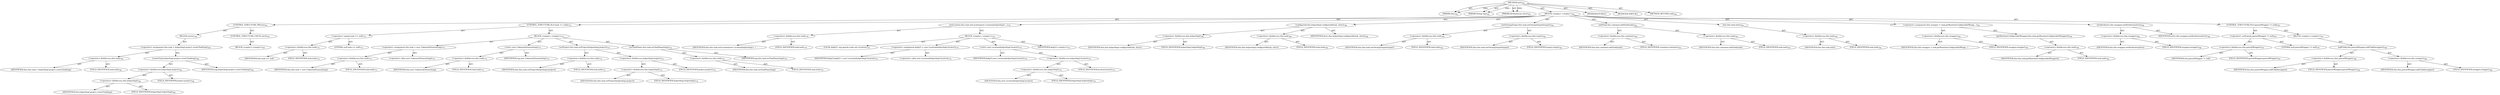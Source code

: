 digraph "init" {  
"111669149717" [label = <(METHOD,init)<SUB>764</SUB>> ]
"115964117066" [label = <(PARAM,this)<SUB>764</SUB>> ]
"115964117067" [label = <(PARAM,String tag)<SUB>764</SUB>> ]
"115964117068" [label = <(PARAM,AttributeList attrs)<SUB>764</SUB>> ]
"25769803887" [label = <(BLOCK,&lt;empty&gt;,&lt;empty&gt;)<SUB>764</SUB>> ]
"47244640323" [label = <(CONTROL_STRUCTURE,TRY,try)<SUB>765</SUB>> ]
"25769803888" [label = <(BLOCK,try,try)<SUB>765</SUB>> ]
"30064771513" [label = <(&lt;operator&gt;.assignment,this.task = helperImpl.project.createTask(tag))<SUB>766</SUB>> ]
"30064771514" [label = <(&lt;operator&gt;.fieldAccess,this.task)<SUB>766</SUB>> ]
"68719477138" [label = <(IDENTIFIER,this,this.task = helperImpl.project.createTask(tag))> ]
"55834574970" [label = <(FIELD_IDENTIFIER,task,task)<SUB>766</SUB>> ]
"30064771515" [label = <(createTask,helperImpl.project.createTask(tag))<SUB>766</SUB>> ]
"30064771516" [label = <(&lt;operator&gt;.fieldAccess,helperImpl.project)<SUB>766</SUB>> ]
"30064771517" [label = <(&lt;operator&gt;.fieldAccess,this.helperImpl)<SUB>766</SUB>> ]
"68719477139" [label = <(IDENTIFIER,this,helperImpl.project.createTask(tag))> ]
"55834574971" [label = <(FIELD_IDENTIFIER,helperImpl,helperImpl)<SUB>766</SUB>> ]
"55834574972" [label = <(FIELD_IDENTIFIER,project,project)<SUB>766</SUB>> ]
"68719477140" [label = <(IDENTIFIER,tag,helperImpl.project.createTask(tag))<SUB>766</SUB>> ]
"47244640324" [label = <(CONTROL_STRUCTURE,CATCH,catch)<SUB>767</SUB>> ]
"25769803889" [label = <(BLOCK,&lt;empty&gt;,&lt;empty&gt;)<SUB>767</SUB>> ]
"47244640325" [label = <(CONTROL_STRUCTURE,IF,if (task == null))<SUB>772</SUB>> ]
"30064771518" [label = <(&lt;operator&gt;.equals,task == null)<SUB>772</SUB>> ]
"30064771519" [label = <(&lt;operator&gt;.fieldAccess,this.task)<SUB>772</SUB>> ]
"68719477141" [label = <(IDENTIFIER,this,task == null)> ]
"55834574973" [label = <(FIELD_IDENTIFIER,task,task)<SUB>772</SUB>> ]
"90194313289" [label = <(LITERAL,null,task == null)<SUB>772</SUB>> ]
"25769803890" [label = <(BLOCK,&lt;empty&gt;,&lt;empty&gt;)<SUB>772</SUB>> ]
"30064771520" [label = <(&lt;operator&gt;.assignment,this.task = new UnknownElement(tag))<SUB>773</SUB>> ]
"30064771521" [label = <(&lt;operator&gt;.fieldAccess,this.task)<SUB>773</SUB>> ]
"68719477142" [label = <(IDENTIFIER,this,this.task = new UnknownElement(tag))> ]
"55834574974" [label = <(FIELD_IDENTIFIER,task,task)<SUB>773</SUB>> ]
"30064771522" [label = <(&lt;operator&gt;.alloc,new UnknownElement(tag))<SUB>773</SUB>> ]
"30064771523" [label = <(&lt;init&gt;,new UnknownElement(tag))<SUB>773</SUB>> ]
"30064771524" [label = <(&lt;operator&gt;.fieldAccess,this.task)<SUB>773</SUB>> ]
"68719477143" [label = <(IDENTIFIER,this,new UnknownElement(tag))> ]
"55834574975" [label = <(FIELD_IDENTIFIER,task,task)<SUB>773</SUB>> ]
"68719477144" [label = <(IDENTIFIER,tag,new UnknownElement(tag))<SUB>773</SUB>> ]
"30064771525" [label = <(setProject,this.task.setProject(helperImpl.project))<SUB>774</SUB>> ]
"30064771526" [label = <(&lt;operator&gt;.fieldAccess,this.task)<SUB>774</SUB>> ]
"68719477145" [label = <(IDENTIFIER,this,this.task.setProject(helperImpl.project))> ]
"55834574976" [label = <(FIELD_IDENTIFIER,task,task)<SUB>774</SUB>> ]
"30064771527" [label = <(&lt;operator&gt;.fieldAccess,helperImpl.project)<SUB>774</SUB>> ]
"30064771528" [label = <(&lt;operator&gt;.fieldAccess,this.helperImpl)<SUB>774</SUB>> ]
"68719477146" [label = <(IDENTIFIER,this,this.task.setProject(helperImpl.project))> ]
"55834574977" [label = <(FIELD_IDENTIFIER,helperImpl,helperImpl)<SUB>774</SUB>> ]
"55834574978" [label = <(FIELD_IDENTIFIER,project,project)<SUB>774</SUB>> ]
"30064771529" [label = <(setTaskName,this.task.setTaskName(tag))<SUB>776</SUB>> ]
"30064771530" [label = <(&lt;operator&gt;.fieldAccess,this.task)<SUB>776</SUB>> ]
"68719477147" [label = <(IDENTIFIER,this,this.task.setTaskName(tag))> ]
"55834574979" [label = <(FIELD_IDENTIFIER,task,task)<SUB>776</SUB>> ]
"68719477148" [label = <(IDENTIFIER,tag,this.task.setTaskName(tag))<SUB>776</SUB>> ]
"30064771531" [label = <(setLocation,this.task.setLocation(new Location(helperImpl.l...)<SUB>779</SUB>> ]
"30064771532" [label = <(&lt;operator&gt;.fieldAccess,this.task)<SUB>779</SUB>> ]
"68719477149" [label = <(IDENTIFIER,this,this.task.setLocation(new Location(helperImpl.l...)> ]
"55834574980" [label = <(FIELD_IDENTIFIER,task,task)<SUB>779</SUB>> ]
"25769803891" [label = <(BLOCK,&lt;empty&gt;,&lt;empty&gt;)<SUB>779</SUB>> ]
"94489280567" [label = <(LOCAL,$obj23: org.apache.tools.ant.Location)<SUB>779</SUB>> ]
"30064771533" [label = <(&lt;operator&gt;.assignment,$obj23 = new Location(helperImpl.locator))<SUB>779</SUB>> ]
"68719477150" [label = <(IDENTIFIER,$obj23,$obj23 = new Location(helperImpl.locator))<SUB>779</SUB>> ]
"30064771534" [label = <(&lt;operator&gt;.alloc,new Location(helperImpl.locator))<SUB>779</SUB>> ]
"30064771535" [label = <(&lt;init&gt;,new Location(helperImpl.locator))<SUB>779</SUB>> ]
"68719477151" [label = <(IDENTIFIER,$obj23,new Location(helperImpl.locator))<SUB>779</SUB>> ]
"30064771536" [label = <(&lt;operator&gt;.fieldAccess,helperImpl.locator)<SUB>779</SUB>> ]
"30064771537" [label = <(&lt;operator&gt;.fieldAccess,this.helperImpl)<SUB>779</SUB>> ]
"68719477152" [label = <(IDENTIFIER,this,new Location(helperImpl.locator))> ]
"55834574981" [label = <(FIELD_IDENTIFIER,helperImpl,helperImpl)<SUB>779</SUB>> ]
"55834574982" [label = <(FIELD_IDENTIFIER,locator,locator)<SUB>779</SUB>> ]
"68719477153" [label = <(IDENTIFIER,$obj23,&lt;empty&gt;)<SUB>779</SUB>> ]
"30064771538" [label = <(configureId,this.helperImpl.configureId(task, attrs))<SUB>780</SUB>> ]
"30064771539" [label = <(&lt;operator&gt;.fieldAccess,this.helperImpl)<SUB>780</SUB>> ]
"68719477154" [label = <(IDENTIFIER,this,this.helperImpl.configureId(task, attrs))> ]
"55834574983" [label = <(FIELD_IDENTIFIER,helperImpl,helperImpl)<SUB>780</SUB>> ]
"30064771540" [label = <(&lt;operator&gt;.fieldAccess,this.task)<SUB>780</SUB>> ]
"68719477155" [label = <(IDENTIFIER,this,this.helperImpl.configureId(task, attrs))> ]
"55834574984" [label = <(FIELD_IDENTIFIER,task,task)<SUB>780</SUB>> ]
"68719477156" [label = <(IDENTIFIER,attrs,this.helperImpl.configureId(task, attrs))<SUB>780</SUB>> ]
"30064771541" [label = <(setOwningTarget,this.task.setOwningTarget(target))<SUB>782</SUB>> ]
"30064771542" [label = <(&lt;operator&gt;.fieldAccess,this.task)<SUB>782</SUB>> ]
"68719477157" [label = <(IDENTIFIER,this,this.task.setOwningTarget(target))> ]
"55834574985" [label = <(FIELD_IDENTIFIER,task,task)<SUB>782</SUB>> ]
"30064771543" [label = <(&lt;operator&gt;.fieldAccess,this.target)<SUB>782</SUB>> ]
"68719477158" [label = <(IDENTIFIER,this,this.task.setOwningTarget(target))> ]
"55834574986" [label = <(FIELD_IDENTIFIER,target,target)<SUB>782</SUB>> ]
"30064771544" [label = <(addTask,this.container.addTask(task))<SUB>783</SUB>> ]
"30064771545" [label = <(&lt;operator&gt;.fieldAccess,this.container)<SUB>783</SUB>> ]
"68719477159" [label = <(IDENTIFIER,this,this.container.addTask(task))> ]
"55834574987" [label = <(FIELD_IDENTIFIER,container,container)<SUB>783</SUB>> ]
"30064771546" [label = <(&lt;operator&gt;.fieldAccess,this.task)<SUB>783</SUB>> ]
"68719477160" [label = <(IDENTIFIER,this,this.container.addTask(task))> ]
"55834574988" [label = <(FIELD_IDENTIFIER,task,task)<SUB>783</SUB>> ]
"30064771547" [label = <(init,this.task.init())<SUB>784</SUB>> ]
"30064771548" [label = <(&lt;operator&gt;.fieldAccess,this.task)<SUB>784</SUB>> ]
"68719477161" [label = <(IDENTIFIER,this,this.task.init())> ]
"55834574989" [label = <(FIELD_IDENTIFIER,task,task)<SUB>784</SUB>> ]
"30064771549" [label = <(&lt;operator&gt;.assignment,this.wrapper = task.getRuntimeConfigurableWrapp...)<SUB>785</SUB>> ]
"30064771550" [label = <(&lt;operator&gt;.fieldAccess,this.wrapper)<SUB>785</SUB>> ]
"68719477162" [label = <(IDENTIFIER,this,this.wrapper = task.getRuntimeConfigurableWrapp...)> ]
"55834574990" [label = <(FIELD_IDENTIFIER,wrapper,wrapper)<SUB>785</SUB>> ]
"30064771551" [label = <(getRuntimeConfigurableWrapper,this.task.getRuntimeConfigurableWrapper())<SUB>785</SUB>> ]
"30064771552" [label = <(&lt;operator&gt;.fieldAccess,this.task)<SUB>785</SUB>> ]
"68719477163" [label = <(IDENTIFIER,this,this.task.getRuntimeConfigurableWrapper())> ]
"55834574991" [label = <(FIELD_IDENTIFIER,task,task)<SUB>785</SUB>> ]
"30064771553" [label = <(setAttributes,this.wrapper.setAttributes(attrs))<SUB>786</SUB>> ]
"30064771554" [label = <(&lt;operator&gt;.fieldAccess,this.wrapper)<SUB>786</SUB>> ]
"68719477164" [label = <(IDENTIFIER,this,this.wrapper.setAttributes(attrs))> ]
"55834574992" [label = <(FIELD_IDENTIFIER,wrapper,wrapper)<SUB>786</SUB>> ]
"68719477165" [label = <(IDENTIFIER,attrs,this.wrapper.setAttributes(attrs))<SUB>786</SUB>> ]
"47244640326" [label = <(CONTROL_STRUCTURE,IF,if (parentWrapper != null))<SUB>787</SUB>> ]
"30064771555" [label = <(&lt;operator&gt;.notEquals,parentWrapper != null)<SUB>787</SUB>> ]
"30064771556" [label = <(&lt;operator&gt;.fieldAccess,this.parentWrapper)<SUB>787</SUB>> ]
"68719477166" [label = <(IDENTIFIER,this,parentWrapper != null)> ]
"55834574993" [label = <(FIELD_IDENTIFIER,parentWrapper,parentWrapper)<SUB>787</SUB>> ]
"90194313290" [label = <(LITERAL,null,parentWrapper != null)<SUB>787</SUB>> ]
"25769803892" [label = <(BLOCK,&lt;empty&gt;,&lt;empty&gt;)<SUB>787</SUB>> ]
"30064771557" [label = <(addChild,this.parentWrapper.addChild(wrapper))<SUB>788</SUB>> ]
"30064771558" [label = <(&lt;operator&gt;.fieldAccess,this.parentWrapper)<SUB>788</SUB>> ]
"68719477167" [label = <(IDENTIFIER,this,this.parentWrapper.addChild(wrapper))> ]
"55834574994" [label = <(FIELD_IDENTIFIER,parentWrapper,parentWrapper)<SUB>788</SUB>> ]
"30064771559" [label = <(&lt;operator&gt;.fieldAccess,this.wrapper)<SUB>788</SUB>> ]
"68719477168" [label = <(IDENTIFIER,this,this.parentWrapper.addChild(wrapper))> ]
"55834574995" [label = <(FIELD_IDENTIFIER,wrapper,wrapper)<SUB>788</SUB>> ]
"133143986233" [label = <(MODIFIER,PUBLIC)> ]
"133143986234" [label = <(MODIFIER,VIRTUAL)> ]
"128849018901" [label = <(METHOD_RETURN,void)<SUB>764</SUB>> ]
  "111669149717" -> "115964117066"  [ label = "AST: "] 
  "111669149717" -> "115964117067"  [ label = "AST: "] 
  "111669149717" -> "115964117068"  [ label = "AST: "] 
  "111669149717" -> "25769803887"  [ label = "AST: "] 
  "111669149717" -> "133143986233"  [ label = "AST: "] 
  "111669149717" -> "133143986234"  [ label = "AST: "] 
  "111669149717" -> "128849018901"  [ label = "AST: "] 
  "25769803887" -> "47244640323"  [ label = "AST: "] 
  "25769803887" -> "47244640325"  [ label = "AST: "] 
  "25769803887" -> "30064771531"  [ label = "AST: "] 
  "25769803887" -> "30064771538"  [ label = "AST: "] 
  "25769803887" -> "30064771541"  [ label = "AST: "] 
  "25769803887" -> "30064771544"  [ label = "AST: "] 
  "25769803887" -> "30064771547"  [ label = "AST: "] 
  "25769803887" -> "30064771549"  [ label = "AST: "] 
  "25769803887" -> "30064771553"  [ label = "AST: "] 
  "25769803887" -> "47244640326"  [ label = "AST: "] 
  "47244640323" -> "25769803888"  [ label = "AST: "] 
  "47244640323" -> "47244640324"  [ label = "AST: "] 
  "25769803888" -> "30064771513"  [ label = "AST: "] 
  "30064771513" -> "30064771514"  [ label = "AST: "] 
  "30064771513" -> "30064771515"  [ label = "AST: "] 
  "30064771514" -> "68719477138"  [ label = "AST: "] 
  "30064771514" -> "55834574970"  [ label = "AST: "] 
  "30064771515" -> "30064771516"  [ label = "AST: "] 
  "30064771515" -> "68719477140"  [ label = "AST: "] 
  "30064771516" -> "30064771517"  [ label = "AST: "] 
  "30064771516" -> "55834574972"  [ label = "AST: "] 
  "30064771517" -> "68719477139"  [ label = "AST: "] 
  "30064771517" -> "55834574971"  [ label = "AST: "] 
  "47244640324" -> "25769803889"  [ label = "AST: "] 
  "47244640325" -> "30064771518"  [ label = "AST: "] 
  "47244640325" -> "25769803890"  [ label = "AST: "] 
  "30064771518" -> "30064771519"  [ label = "AST: "] 
  "30064771518" -> "90194313289"  [ label = "AST: "] 
  "30064771519" -> "68719477141"  [ label = "AST: "] 
  "30064771519" -> "55834574973"  [ label = "AST: "] 
  "25769803890" -> "30064771520"  [ label = "AST: "] 
  "25769803890" -> "30064771523"  [ label = "AST: "] 
  "25769803890" -> "30064771525"  [ label = "AST: "] 
  "25769803890" -> "30064771529"  [ label = "AST: "] 
  "30064771520" -> "30064771521"  [ label = "AST: "] 
  "30064771520" -> "30064771522"  [ label = "AST: "] 
  "30064771521" -> "68719477142"  [ label = "AST: "] 
  "30064771521" -> "55834574974"  [ label = "AST: "] 
  "30064771523" -> "30064771524"  [ label = "AST: "] 
  "30064771523" -> "68719477144"  [ label = "AST: "] 
  "30064771524" -> "68719477143"  [ label = "AST: "] 
  "30064771524" -> "55834574975"  [ label = "AST: "] 
  "30064771525" -> "30064771526"  [ label = "AST: "] 
  "30064771525" -> "30064771527"  [ label = "AST: "] 
  "30064771526" -> "68719477145"  [ label = "AST: "] 
  "30064771526" -> "55834574976"  [ label = "AST: "] 
  "30064771527" -> "30064771528"  [ label = "AST: "] 
  "30064771527" -> "55834574978"  [ label = "AST: "] 
  "30064771528" -> "68719477146"  [ label = "AST: "] 
  "30064771528" -> "55834574977"  [ label = "AST: "] 
  "30064771529" -> "30064771530"  [ label = "AST: "] 
  "30064771529" -> "68719477148"  [ label = "AST: "] 
  "30064771530" -> "68719477147"  [ label = "AST: "] 
  "30064771530" -> "55834574979"  [ label = "AST: "] 
  "30064771531" -> "30064771532"  [ label = "AST: "] 
  "30064771531" -> "25769803891"  [ label = "AST: "] 
  "30064771532" -> "68719477149"  [ label = "AST: "] 
  "30064771532" -> "55834574980"  [ label = "AST: "] 
  "25769803891" -> "94489280567"  [ label = "AST: "] 
  "25769803891" -> "30064771533"  [ label = "AST: "] 
  "25769803891" -> "30064771535"  [ label = "AST: "] 
  "25769803891" -> "68719477153"  [ label = "AST: "] 
  "30064771533" -> "68719477150"  [ label = "AST: "] 
  "30064771533" -> "30064771534"  [ label = "AST: "] 
  "30064771535" -> "68719477151"  [ label = "AST: "] 
  "30064771535" -> "30064771536"  [ label = "AST: "] 
  "30064771536" -> "30064771537"  [ label = "AST: "] 
  "30064771536" -> "55834574982"  [ label = "AST: "] 
  "30064771537" -> "68719477152"  [ label = "AST: "] 
  "30064771537" -> "55834574981"  [ label = "AST: "] 
  "30064771538" -> "30064771539"  [ label = "AST: "] 
  "30064771538" -> "30064771540"  [ label = "AST: "] 
  "30064771538" -> "68719477156"  [ label = "AST: "] 
  "30064771539" -> "68719477154"  [ label = "AST: "] 
  "30064771539" -> "55834574983"  [ label = "AST: "] 
  "30064771540" -> "68719477155"  [ label = "AST: "] 
  "30064771540" -> "55834574984"  [ label = "AST: "] 
  "30064771541" -> "30064771542"  [ label = "AST: "] 
  "30064771541" -> "30064771543"  [ label = "AST: "] 
  "30064771542" -> "68719477157"  [ label = "AST: "] 
  "30064771542" -> "55834574985"  [ label = "AST: "] 
  "30064771543" -> "68719477158"  [ label = "AST: "] 
  "30064771543" -> "55834574986"  [ label = "AST: "] 
  "30064771544" -> "30064771545"  [ label = "AST: "] 
  "30064771544" -> "30064771546"  [ label = "AST: "] 
  "30064771545" -> "68719477159"  [ label = "AST: "] 
  "30064771545" -> "55834574987"  [ label = "AST: "] 
  "30064771546" -> "68719477160"  [ label = "AST: "] 
  "30064771546" -> "55834574988"  [ label = "AST: "] 
  "30064771547" -> "30064771548"  [ label = "AST: "] 
  "30064771548" -> "68719477161"  [ label = "AST: "] 
  "30064771548" -> "55834574989"  [ label = "AST: "] 
  "30064771549" -> "30064771550"  [ label = "AST: "] 
  "30064771549" -> "30064771551"  [ label = "AST: "] 
  "30064771550" -> "68719477162"  [ label = "AST: "] 
  "30064771550" -> "55834574990"  [ label = "AST: "] 
  "30064771551" -> "30064771552"  [ label = "AST: "] 
  "30064771552" -> "68719477163"  [ label = "AST: "] 
  "30064771552" -> "55834574991"  [ label = "AST: "] 
  "30064771553" -> "30064771554"  [ label = "AST: "] 
  "30064771553" -> "68719477165"  [ label = "AST: "] 
  "30064771554" -> "68719477164"  [ label = "AST: "] 
  "30064771554" -> "55834574992"  [ label = "AST: "] 
  "47244640326" -> "30064771555"  [ label = "AST: "] 
  "47244640326" -> "25769803892"  [ label = "AST: "] 
  "30064771555" -> "30064771556"  [ label = "AST: "] 
  "30064771555" -> "90194313290"  [ label = "AST: "] 
  "30064771556" -> "68719477166"  [ label = "AST: "] 
  "30064771556" -> "55834574993"  [ label = "AST: "] 
  "25769803892" -> "30064771557"  [ label = "AST: "] 
  "30064771557" -> "30064771558"  [ label = "AST: "] 
  "30064771557" -> "30064771559"  [ label = "AST: "] 
  "30064771558" -> "68719477167"  [ label = "AST: "] 
  "30064771558" -> "55834574994"  [ label = "AST: "] 
  "30064771559" -> "68719477168"  [ label = "AST: "] 
  "30064771559" -> "55834574995"  [ label = "AST: "] 
  "111669149717" -> "115964117066"  [ label = "DDG: "] 
  "111669149717" -> "115964117067"  [ label = "DDG: "] 
  "111669149717" -> "115964117068"  [ label = "DDG: "] 
}
